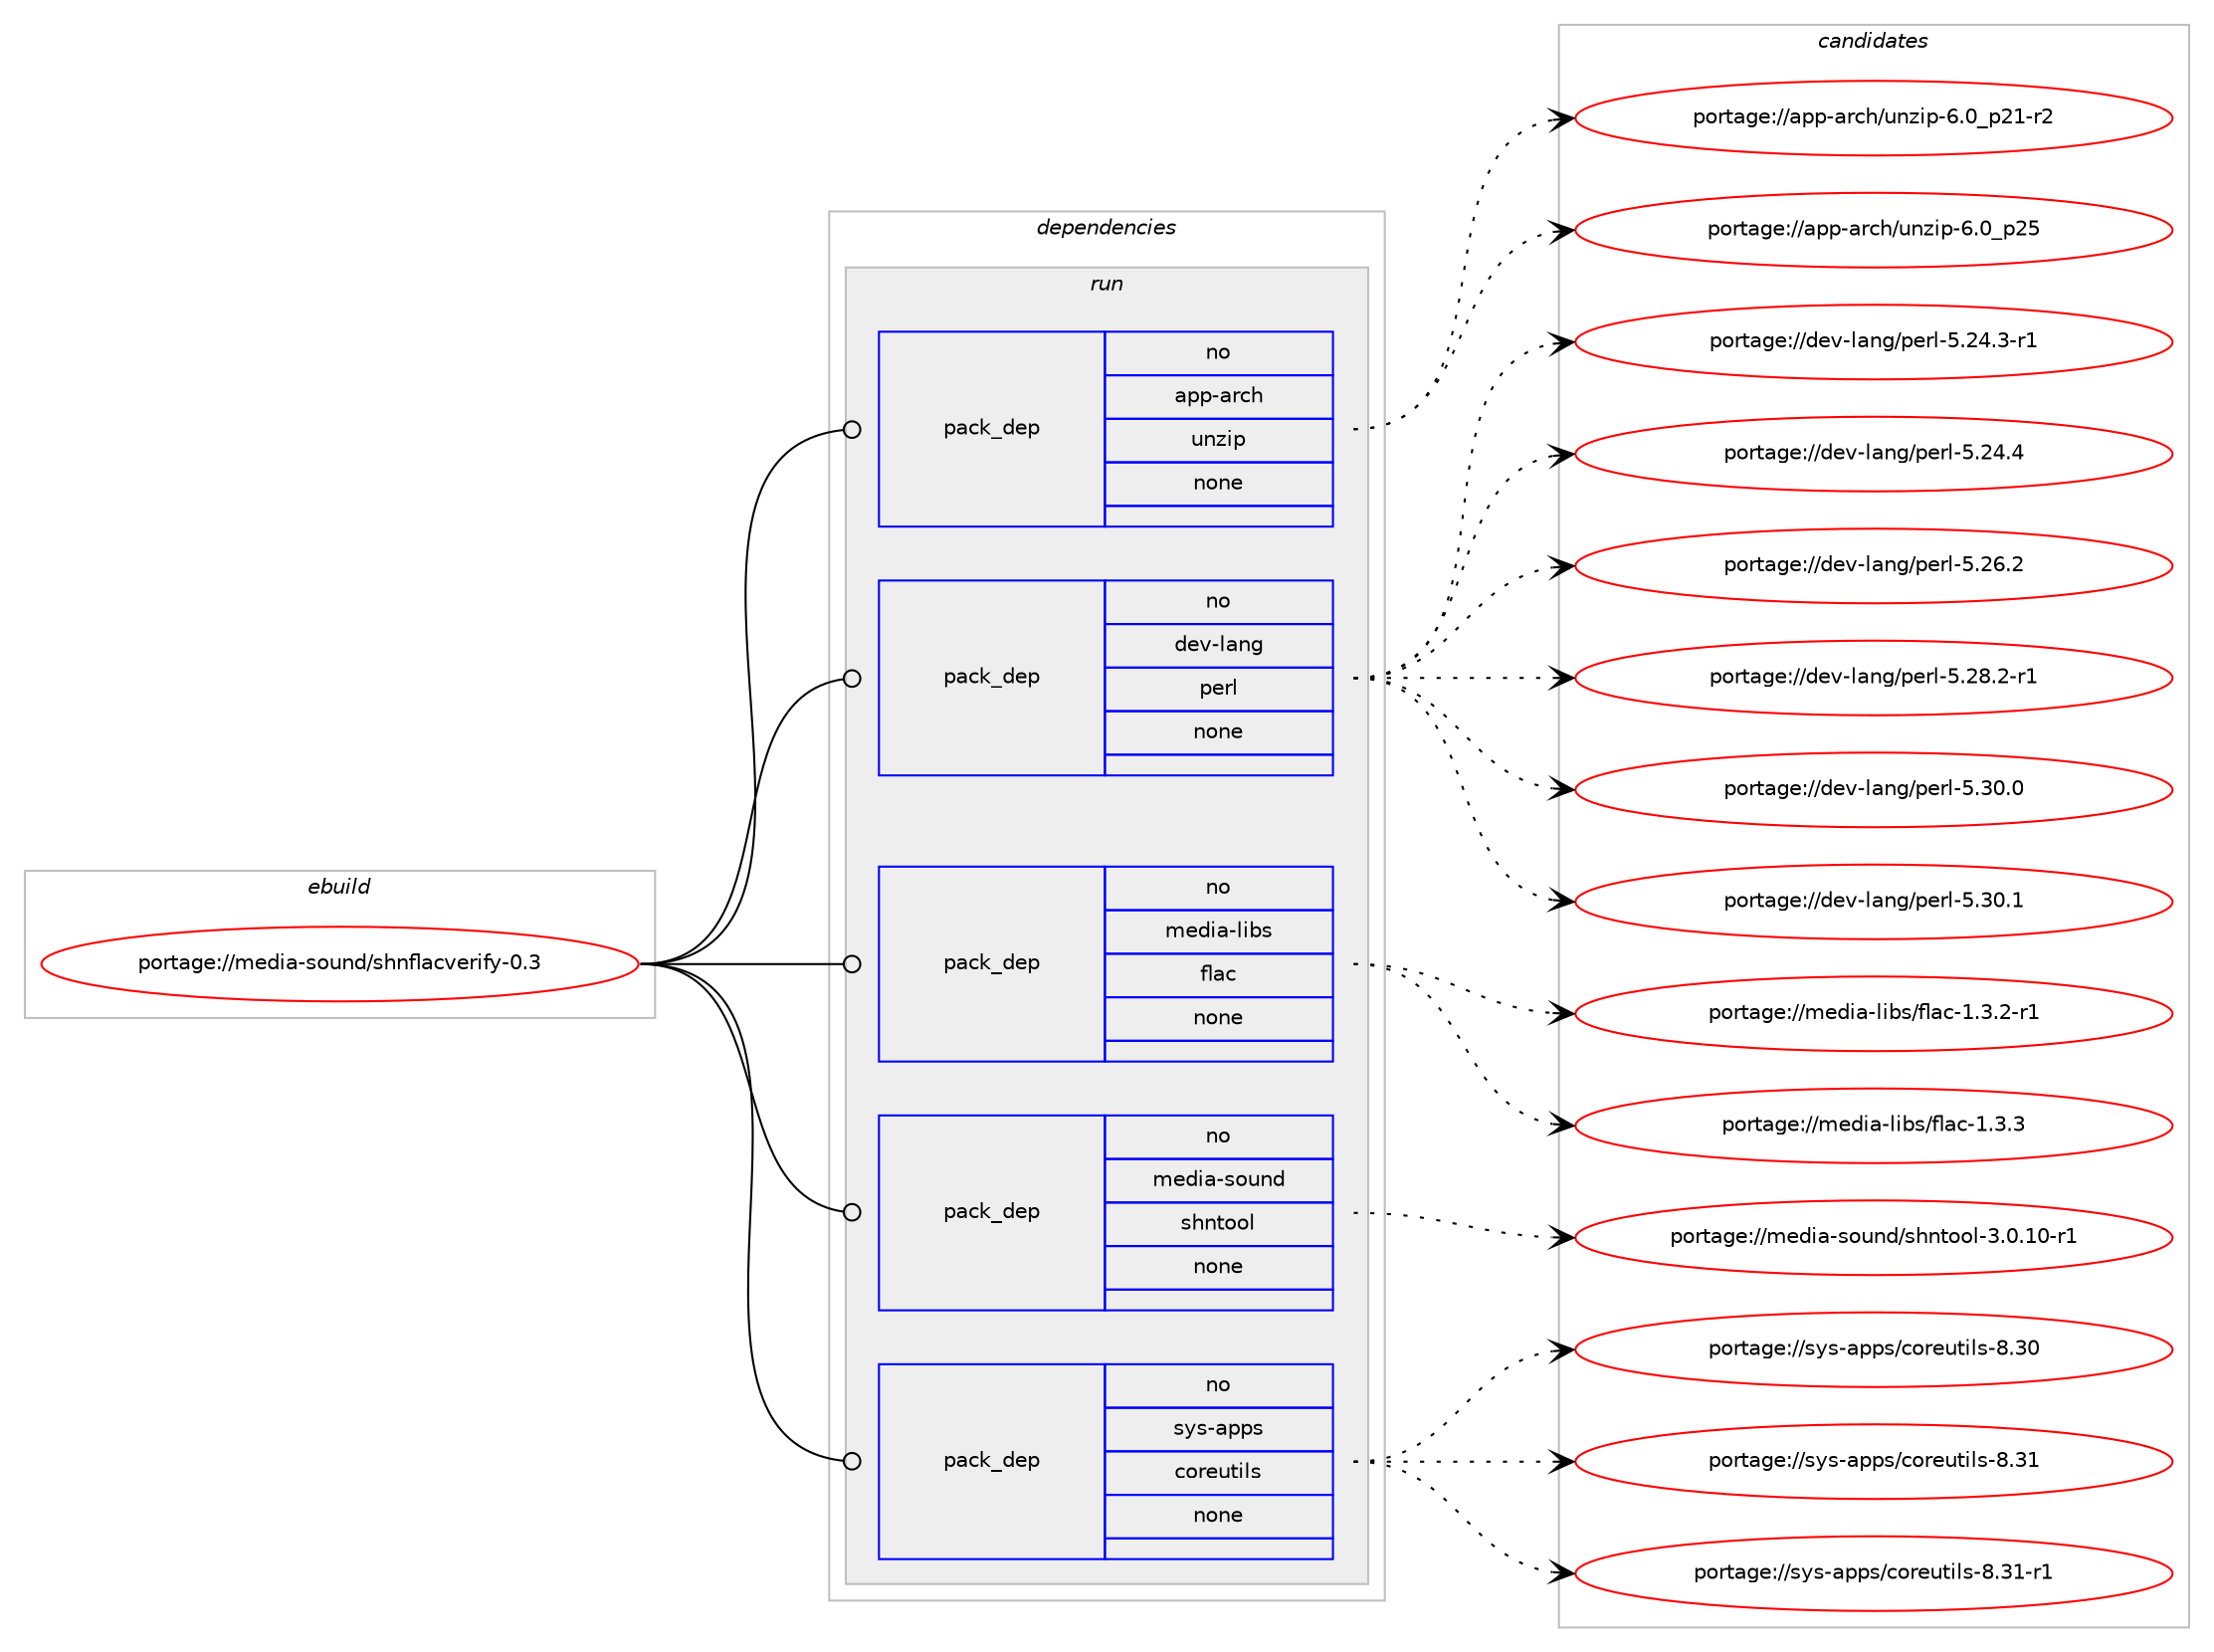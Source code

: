 digraph prolog {

# *************
# Graph options
# *************

newrank=true;
concentrate=true;
compound=true;
graph [rankdir=LR,fontname=Helvetica,fontsize=10,ranksep=1.5];#, ranksep=2.5, nodesep=0.2];
edge  [arrowhead=vee];
node  [fontname=Helvetica,fontsize=10];

# **********
# The ebuild
# **********

subgraph cluster_leftcol {
color=gray;
rank=same;
label=<<i>ebuild</i>>;
id [label="portage://media-sound/shnflacverify-0.3", color=red, width=4, href="../media-sound/shnflacverify-0.3.svg"];
}

# ****************
# The dependencies
# ****************

subgraph cluster_midcol {
color=gray;
label=<<i>dependencies</i>>;
subgraph cluster_compile {
fillcolor="#eeeeee";
style=filled;
label=<<i>compile</i>>;
}
subgraph cluster_compileandrun {
fillcolor="#eeeeee";
style=filled;
label=<<i>compile and run</i>>;
}
subgraph cluster_run {
fillcolor="#eeeeee";
style=filled;
label=<<i>run</i>>;
subgraph pack247139 {
dependency336192 [label=<<TABLE BORDER="0" CELLBORDER="1" CELLSPACING="0" CELLPADDING="4" WIDTH="220"><TR><TD ROWSPAN="6" CELLPADDING="30">pack_dep</TD></TR><TR><TD WIDTH="110">no</TD></TR><TR><TD>app-arch</TD></TR><TR><TD>unzip</TD></TR><TR><TD>none</TD></TR><TR><TD></TD></TR></TABLE>>, shape=none, color=blue];
}
id:e -> dependency336192:w [weight=20,style="solid",arrowhead="odot"];
subgraph pack247140 {
dependency336193 [label=<<TABLE BORDER="0" CELLBORDER="1" CELLSPACING="0" CELLPADDING="4" WIDTH="220"><TR><TD ROWSPAN="6" CELLPADDING="30">pack_dep</TD></TR><TR><TD WIDTH="110">no</TD></TR><TR><TD>dev-lang</TD></TR><TR><TD>perl</TD></TR><TR><TD>none</TD></TR><TR><TD></TD></TR></TABLE>>, shape=none, color=blue];
}
id:e -> dependency336193:w [weight=20,style="solid",arrowhead="odot"];
subgraph pack247141 {
dependency336194 [label=<<TABLE BORDER="0" CELLBORDER="1" CELLSPACING="0" CELLPADDING="4" WIDTH="220"><TR><TD ROWSPAN="6" CELLPADDING="30">pack_dep</TD></TR><TR><TD WIDTH="110">no</TD></TR><TR><TD>media-libs</TD></TR><TR><TD>flac</TD></TR><TR><TD>none</TD></TR><TR><TD></TD></TR></TABLE>>, shape=none, color=blue];
}
id:e -> dependency336194:w [weight=20,style="solid",arrowhead="odot"];
subgraph pack247142 {
dependency336195 [label=<<TABLE BORDER="0" CELLBORDER="1" CELLSPACING="0" CELLPADDING="4" WIDTH="220"><TR><TD ROWSPAN="6" CELLPADDING="30">pack_dep</TD></TR><TR><TD WIDTH="110">no</TD></TR><TR><TD>media-sound</TD></TR><TR><TD>shntool</TD></TR><TR><TD>none</TD></TR><TR><TD></TD></TR></TABLE>>, shape=none, color=blue];
}
id:e -> dependency336195:w [weight=20,style="solid",arrowhead="odot"];
subgraph pack247143 {
dependency336196 [label=<<TABLE BORDER="0" CELLBORDER="1" CELLSPACING="0" CELLPADDING="4" WIDTH="220"><TR><TD ROWSPAN="6" CELLPADDING="30">pack_dep</TD></TR><TR><TD WIDTH="110">no</TD></TR><TR><TD>sys-apps</TD></TR><TR><TD>coreutils</TD></TR><TR><TD>none</TD></TR><TR><TD></TD></TR></TABLE>>, shape=none, color=blue];
}
id:e -> dependency336196:w [weight=20,style="solid",arrowhead="odot"];
}
}

# **************
# The candidates
# **************

subgraph cluster_choices {
rank=same;
color=gray;
label=<<i>candidates</i>>;

subgraph choice247139 {
color=black;
nodesep=1;
choiceportage9711211245971149910447117110122105112455446489511250494511450 [label="portage://app-arch/unzip-6.0_p21-r2", color=red, width=4,href="../app-arch/unzip-6.0_p21-r2.svg"];
choiceportage971121124597114991044711711012210511245544648951125053 [label="portage://app-arch/unzip-6.0_p25", color=red, width=4,href="../app-arch/unzip-6.0_p25.svg"];
dependency336192:e -> choiceportage9711211245971149910447117110122105112455446489511250494511450:w [style=dotted,weight="100"];
dependency336192:e -> choiceportage971121124597114991044711711012210511245544648951125053:w [style=dotted,weight="100"];
}
subgraph choice247140 {
color=black;
nodesep=1;
choiceportage100101118451089711010347112101114108455346505246514511449 [label="portage://dev-lang/perl-5.24.3-r1", color=red, width=4,href="../dev-lang/perl-5.24.3-r1.svg"];
choiceportage10010111845108971101034711210111410845534650524652 [label="portage://dev-lang/perl-5.24.4", color=red, width=4,href="../dev-lang/perl-5.24.4.svg"];
choiceportage10010111845108971101034711210111410845534650544650 [label="portage://dev-lang/perl-5.26.2", color=red, width=4,href="../dev-lang/perl-5.26.2.svg"];
choiceportage100101118451089711010347112101114108455346505646504511449 [label="portage://dev-lang/perl-5.28.2-r1", color=red, width=4,href="../dev-lang/perl-5.28.2-r1.svg"];
choiceportage10010111845108971101034711210111410845534651484648 [label="portage://dev-lang/perl-5.30.0", color=red, width=4,href="../dev-lang/perl-5.30.0.svg"];
choiceportage10010111845108971101034711210111410845534651484649 [label="portage://dev-lang/perl-5.30.1", color=red, width=4,href="../dev-lang/perl-5.30.1.svg"];
dependency336193:e -> choiceportage100101118451089711010347112101114108455346505246514511449:w [style=dotted,weight="100"];
dependency336193:e -> choiceportage10010111845108971101034711210111410845534650524652:w [style=dotted,weight="100"];
dependency336193:e -> choiceportage10010111845108971101034711210111410845534650544650:w [style=dotted,weight="100"];
dependency336193:e -> choiceportage100101118451089711010347112101114108455346505646504511449:w [style=dotted,weight="100"];
dependency336193:e -> choiceportage10010111845108971101034711210111410845534651484648:w [style=dotted,weight="100"];
dependency336193:e -> choiceportage10010111845108971101034711210111410845534651484649:w [style=dotted,weight="100"];
}
subgraph choice247141 {
color=black;
nodesep=1;
choiceportage1091011001059745108105981154710210897994549465146504511449 [label="portage://media-libs/flac-1.3.2-r1", color=red, width=4,href="../media-libs/flac-1.3.2-r1.svg"];
choiceportage109101100105974510810598115471021089799454946514651 [label="portage://media-libs/flac-1.3.3", color=red, width=4,href="../media-libs/flac-1.3.3.svg"];
dependency336194:e -> choiceportage1091011001059745108105981154710210897994549465146504511449:w [style=dotted,weight="100"];
dependency336194:e -> choiceportage109101100105974510810598115471021089799454946514651:w [style=dotted,weight="100"];
}
subgraph choice247142 {
color=black;
nodesep=1;
choiceportage109101100105974511511111711010047115104110116111111108455146484649484511449 [label="portage://media-sound/shntool-3.0.10-r1", color=red, width=4,href="../media-sound/shntool-3.0.10-r1.svg"];
dependency336195:e -> choiceportage109101100105974511511111711010047115104110116111111108455146484649484511449:w [style=dotted,weight="100"];
}
subgraph choice247143 {
color=black;
nodesep=1;
choiceportage115121115459711211211547991111141011171161051081154556465148 [label="portage://sys-apps/coreutils-8.30", color=red, width=4,href="../sys-apps/coreutils-8.30.svg"];
choiceportage115121115459711211211547991111141011171161051081154556465149 [label="portage://sys-apps/coreutils-8.31", color=red, width=4,href="../sys-apps/coreutils-8.31.svg"];
choiceportage1151211154597112112115479911111410111711610510811545564651494511449 [label="portage://sys-apps/coreutils-8.31-r1", color=red, width=4,href="../sys-apps/coreutils-8.31-r1.svg"];
dependency336196:e -> choiceportage115121115459711211211547991111141011171161051081154556465148:w [style=dotted,weight="100"];
dependency336196:e -> choiceportage115121115459711211211547991111141011171161051081154556465149:w [style=dotted,weight="100"];
dependency336196:e -> choiceportage1151211154597112112115479911111410111711610510811545564651494511449:w [style=dotted,weight="100"];
}
}

}
